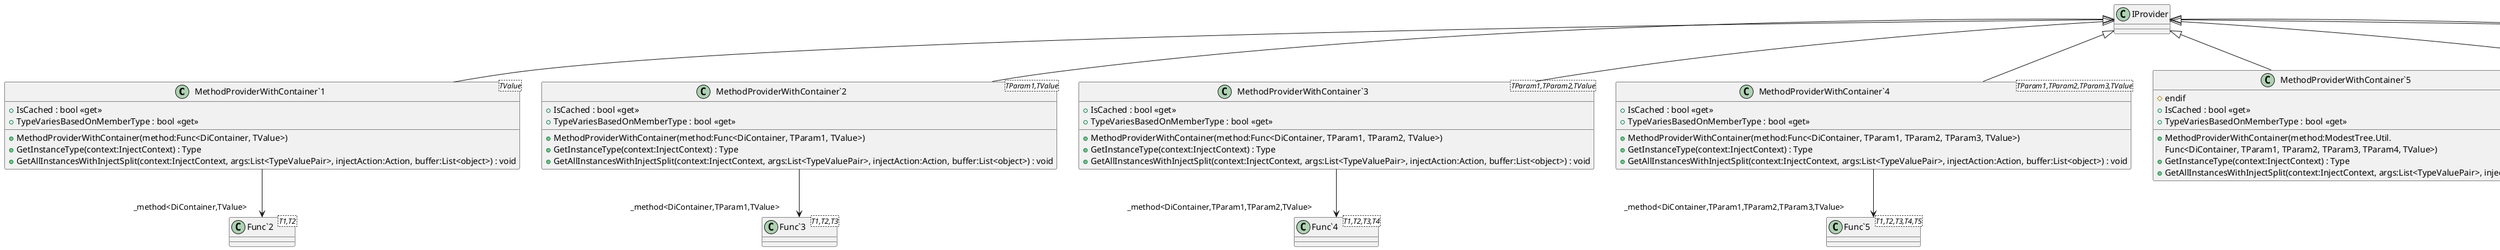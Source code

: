 @startuml
class "MethodProviderWithContainer`1"<TValue> {
    + MethodProviderWithContainer(method:Func<DiContainer, TValue>)
    + IsCached : bool <<get>>
    + TypeVariesBasedOnMemberType : bool <<get>>
    + GetInstanceType(context:InjectContext) : Type
    + GetAllInstancesWithInjectSplit(context:InjectContext, args:List<TypeValuePair>, injectAction:Action, buffer:List<object>) : void
}
class "MethodProviderWithContainer`2"<TParam1,TValue> {
    + MethodProviderWithContainer(method:Func<DiContainer, TParam1, TValue>)
    + IsCached : bool <<get>>
    + TypeVariesBasedOnMemberType : bool <<get>>
    + GetInstanceType(context:InjectContext) : Type
    + GetAllInstancesWithInjectSplit(context:InjectContext, args:List<TypeValuePair>, injectAction:Action, buffer:List<object>) : void
}
class "MethodProviderWithContainer`3"<TParam1,TParam2,TValue> {
    + MethodProviderWithContainer(method:Func<DiContainer, TParam1, TParam2, TValue>)
    + IsCached : bool <<get>>
    + TypeVariesBasedOnMemberType : bool <<get>>
    + GetInstanceType(context:InjectContext) : Type
    + GetAllInstancesWithInjectSplit(context:InjectContext, args:List<TypeValuePair>, injectAction:Action, buffer:List<object>) : void
}
class "MethodProviderWithContainer`4"<TParam1,TParam2,TParam3,TValue> {
    + MethodProviderWithContainer(method:Func<DiContainer, TParam1, TParam2, TParam3, TValue>)
    + IsCached : bool <<get>>
    + TypeVariesBasedOnMemberType : bool <<get>>
    + GetInstanceType(context:InjectContext) : Type
    + GetAllInstancesWithInjectSplit(context:InjectContext, args:List<TypeValuePair>, injectAction:Action, buffer:List<object>) : void
}
class "MethodProviderWithContainer`5"<TParam1,TParam2,TParam3,TParam4,TValue> {
    + MethodProviderWithContainer(method:ModestTree.Util.
#endif
            Func<DiContainer, TParam1, TParam2, TParam3, TParam4, TValue>)
    + IsCached : bool <<get>>
    + TypeVariesBasedOnMemberType : bool <<get>>
    + GetInstanceType(context:InjectContext) : Type
    + GetAllInstancesWithInjectSplit(context:InjectContext, args:List<TypeValuePair>, injectAction:Action, buffer:List<object>) : void
}
class "MethodProviderWithContainer`6"<TParam1,TParam2,TParam3,TParam4,TParam5,TValue> {
    + MethodProviderWithContainer(method:ModestTree.Util.
#endif
            Func<DiContainer, TParam1, TParam2, TParam3, TParam4, TParam5, TValue>)
    + IsCached : bool <<get>>
    + TypeVariesBasedOnMemberType : bool <<get>>
    + GetInstanceType(context:InjectContext) : Type
    + GetAllInstancesWithInjectSplit(context:InjectContext, args:List<TypeValuePair>, injectAction:Action, buffer:List<object>) : void
}
class "MethodProviderWithContainer`7"<TParam1,TParam2,TParam3,TParam4,TParam5,TParam6,TValue> {
    + MethodProviderWithContainer(method:ModestTree.Util.
#endif
            Func<DiContainer, TParam1, TParam2, TParam3, TParam4, TParam5, TParam6, TValue>)
    + IsCached : bool <<get>>
    + TypeVariesBasedOnMemberType : bool <<get>>
    + GetInstanceType(context:InjectContext) : Type
    + GetAllInstancesWithInjectSplit(context:InjectContext, args:List<TypeValuePair>, injectAction:Action, buffer:List<object>) : void
}
class "MethodProviderWithContainer`11"<TParam1,TParam2,TParam3,TParam4,TParam5,TParam6,TParam7,TParam8,TParam9,TParam10,TValue> {
    + MethodProviderWithContainer(method:ModestTree.Util.
#endif
            Func<DiContainer, TParam1, TParam2, TParam3, TParam4, TParam5, TParam6, TParam7, TParam8, TParam9, TParam10, TValue>)
    + IsCached : bool <<get>>
    + TypeVariesBasedOnMemberType : bool <<get>>
    + GetInstanceType(context:InjectContext) : Type
    + GetAllInstancesWithInjectSplit(context:InjectContext, args:List<TypeValuePair>, injectAction:Action, buffer:List<object>) : void
}
class "Func`2"<T1,T2> {
}
class "Func`3"<T1,T2,T3> {
}
class "Func`4"<T1,T2,T3,T4> {
}
class "Func`5"<T1,T2,T3,T4,T5> {
}
IProvider <|-- "MethodProviderWithContainer`1"
"MethodProviderWithContainer`1" --> "_method<DiContainer,TValue>" "Func`2"
IProvider <|-- "MethodProviderWithContainer`2"
"MethodProviderWithContainer`2" --> "_method<DiContainer,TParam1,TValue>" "Func`3"
IProvider <|-- "MethodProviderWithContainer`3"
"MethodProviderWithContainer`3" --> "_method<DiContainer,TParam1,TParam2,TValue>" "Func`4"
IProvider <|-- "MethodProviderWithContainer`4"
"MethodProviderWithContainer`4" --> "_method<DiContainer,TParam1,TParam2,TParam3,TValue>" "Func`5"
IProvider <|-- "MethodProviderWithContainer`5"
IProvider <|-- "MethodProviderWithContainer`6"
IProvider <|-- "MethodProviderWithContainer`7"
IProvider <|-- "MethodProviderWithContainer`11"
@enduml

